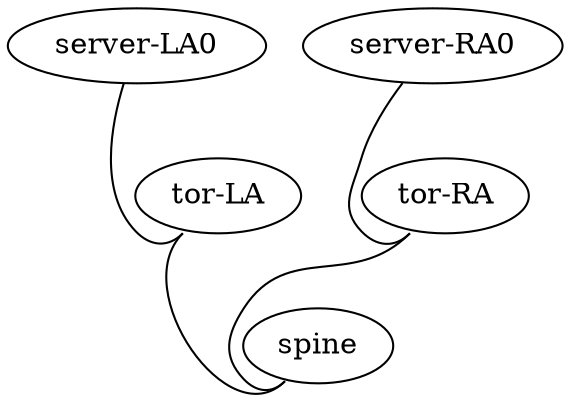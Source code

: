 graph vx {
"spine" [function="leaf" vagrant="eth1" os="hashicorp/bionic64" version="1.0.282" memory="600" config="./helper_scripts/config_production_switch.sh" ]
"tor-LA" [function="leaf" vagrant="eth1" os="hashicorp/bionic64" version="1.0.282" memory="600" config="./helper_scripts/config_production_switch.sh" ]
"server-LA0" [function="host" vagrant="eth3" os="hashicorp/bionic64" version="1.0.282" memory="600" config="./helper_scripts/config_production_server.sh" ]

"tor-RA" [function="leaf" vagrant="eth1" os="hashicorp/bionic64" version="1.0.282" memory="600" config="./helper_scripts/config_production_switch.sh" ]
"server-RA0" [function="host" vagrant="eth3" os="hashicorp/bionic64" version="1.0.282" memory="600" config="./helper_scripts/config_production_server.sh" ]

"tor-LA":"swp50" -- "spine":"swp1"
"tor-RA":"swp50" -- "spine":"swp2"

"server-LA0":"eth1" -- "tor-LA":"swp1"
"server-RA0":"eth1" -- "tor-RA":"swp1"
}
